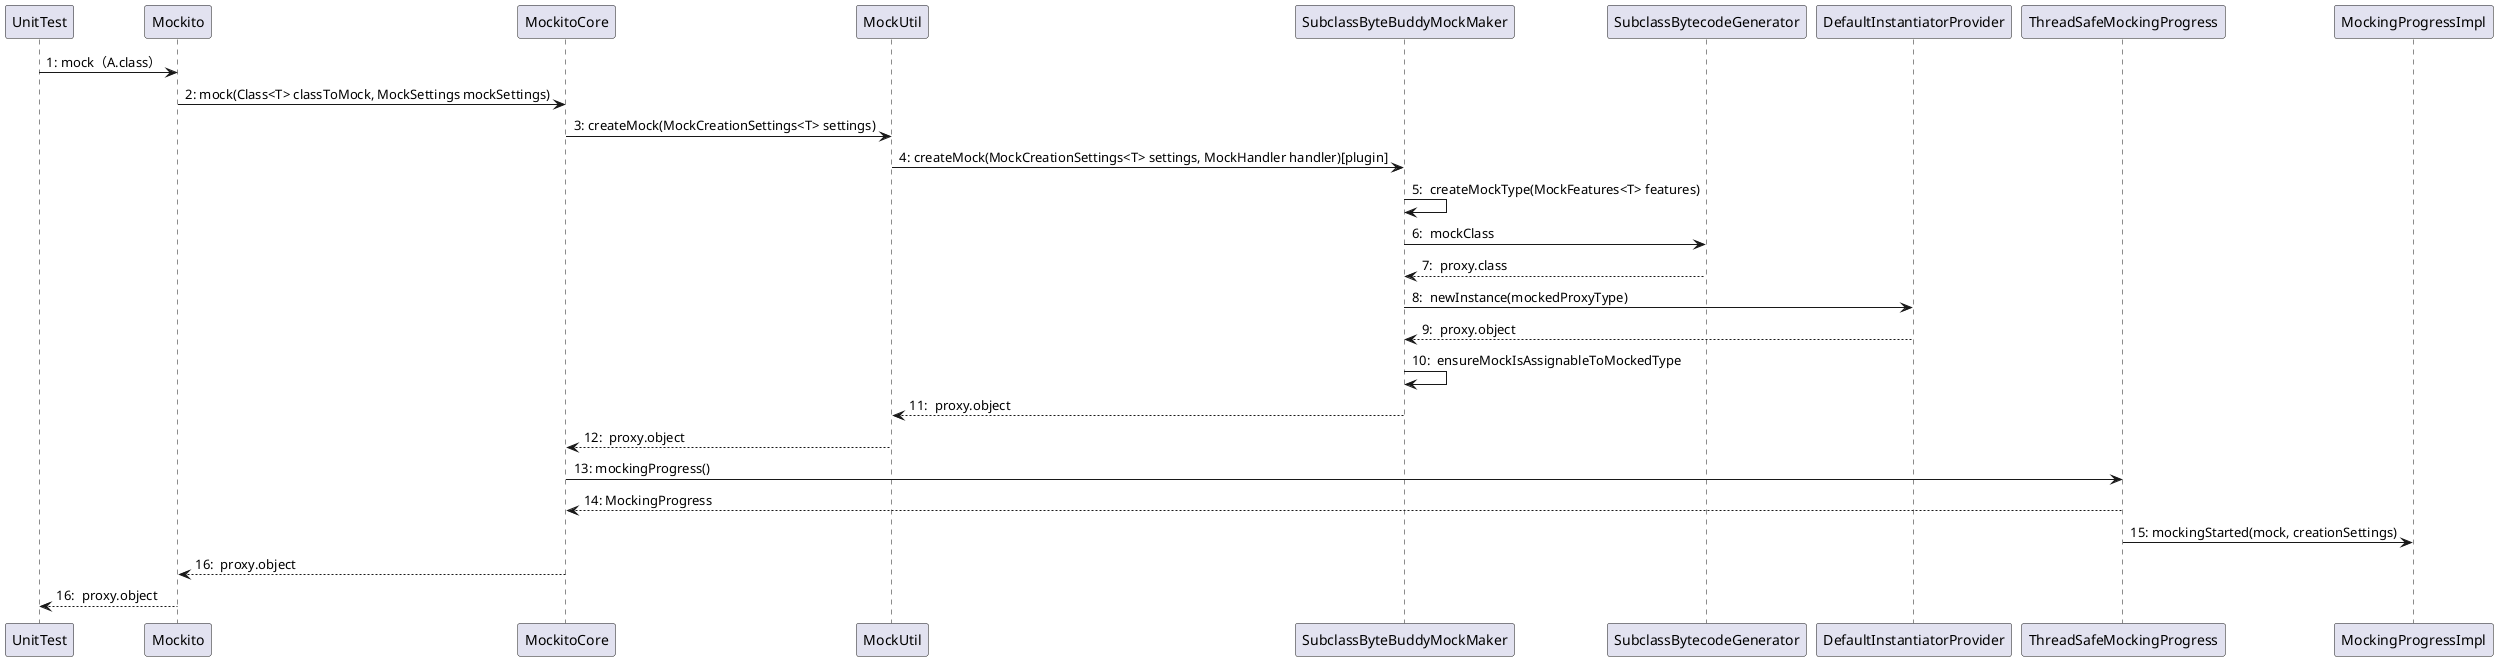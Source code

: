 @startuml
UnitTest -> Mockito: 1: mock（A.class）
Mockito -> MockitoCore: 2: mock(Class<T> classToMock, MockSettings mockSettings)
MockitoCore-> MockUtil: 3: createMock(MockCreationSettings<T> settings)
MockUtil-> SubclassByteBuddyMockMaker: 4: createMock(MockCreationSettings<T> settings, MockHandler handler)[plugin]
SubclassByteBuddyMockMaker-> SubclassByteBuddyMockMaker: 5:  createMockType(MockFeatures<T> features)
SubclassByteBuddyMockMaker->  SubclassBytecodeGenerator: 6:  mockClass
SubclassByteBuddyMockMaker<--  SubclassBytecodeGenerator: 7:  proxy.class
SubclassByteBuddyMockMaker-> DefaultInstantiatorProvider: 8:  newInstance(mockedProxyType)
SubclassByteBuddyMockMaker<--  DefaultInstantiatorProvider: 9:  proxy.object
SubclassByteBuddyMockMaker-> SubclassByteBuddyMockMaker: 10:  ensureMockIsAssignableToMockedType
MockUtil<--  SubclassByteBuddyMockMaker: 11:  proxy.object
MockitoCore<--  MockUtil: 12:  proxy.object
MockitoCore->  ThreadSafeMockingProgress: 13: mockingProgress()
MockitoCore<--   ThreadSafeMockingProgress: 14: MockingProgress
ThreadSafeMockingProgress->   MockingProgressImpl: 15: mockingStarted(mock, creationSettings)
Mockito<--   MockitoCore: 16:  proxy.object
UnitTest<--   Mockito: 16:  proxy.object



@enduml
